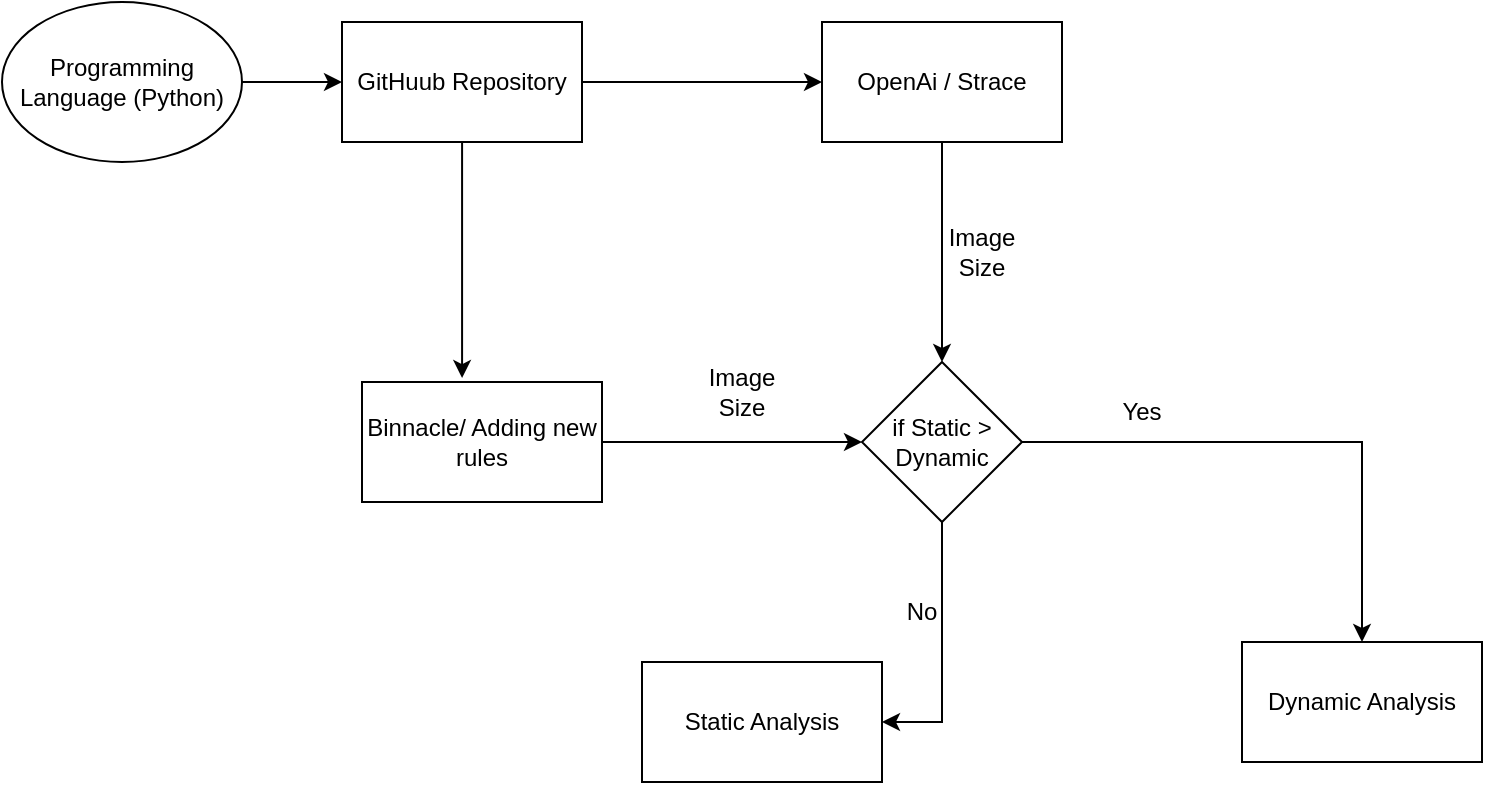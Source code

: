 <mxfile version="28.1.2">
  <diagram name="Page-1" id="kus9nQzloR_43RVJ_Lc3">
    <mxGraphModel dx="1216" dy="779" grid="1" gridSize="10" guides="1" tooltips="1" connect="1" arrows="1" fold="1" page="1" pageScale="1" pageWidth="850" pageHeight="1100" background="light-dark(#FFFFFF,#000000)" math="0" shadow="0">
      <root>
        <mxCell id="0" />
        <mxCell id="1" parent="0" />
        <mxCell id="bjN3-DLkefVtG61BQKds-7" style="edgeStyle=orthogonalEdgeStyle;rounded=0;orthogonalLoop=1;jettySize=auto;html=1;entryX=0;entryY=0.5;entryDx=0;entryDy=0;exitX=1;exitY=0.5;exitDx=0;exitDy=0;" edge="1" parent="1" source="bjN3-DLkefVtG61BQKds-16" target="bjN3-DLkefVtG61BQKds-3">
          <mxGeometry relative="1" as="geometry">
            <mxPoint x="320" y="131" as="sourcePoint" />
          </mxGeometry>
        </mxCell>
        <mxCell id="bjN3-DLkefVtG61BQKds-23" style="edgeStyle=orthogonalEdgeStyle;rounded=0;orthogonalLoop=1;jettySize=auto;html=1;entryX=0;entryY=0.5;entryDx=0;entryDy=0;" edge="1" parent="1" source="bjN3-DLkefVtG61BQKds-2" target="bjN3-DLkefVtG61BQKds-4">
          <mxGeometry relative="1" as="geometry" />
        </mxCell>
        <mxCell id="bjN3-DLkefVtG61BQKds-2" value="Binnacle/ Adding new rules" style="rounded=0;whiteSpace=wrap;html=1;" vertex="1" parent="1">
          <mxGeometry x="210" y="270" width="120" height="60" as="geometry" />
        </mxCell>
        <mxCell id="bjN3-DLkefVtG61BQKds-8" style="edgeStyle=orthogonalEdgeStyle;rounded=0;orthogonalLoop=1;jettySize=auto;html=1;" edge="1" parent="1" source="bjN3-DLkefVtG61BQKds-3" target="bjN3-DLkefVtG61BQKds-4">
          <mxGeometry relative="1" as="geometry" />
        </mxCell>
        <mxCell id="bjN3-DLkefVtG61BQKds-3" value="OpenAi / Strace" style="rounded=0;whiteSpace=wrap;html=1;" vertex="1" parent="1">
          <mxGeometry x="440" y="90" width="120" height="60" as="geometry" />
        </mxCell>
        <mxCell id="bjN3-DLkefVtG61BQKds-10" style="edgeStyle=orthogonalEdgeStyle;rounded=0;orthogonalLoop=1;jettySize=auto;html=1;entryX=0.5;entryY=0;entryDx=0;entryDy=0;exitX=1;exitY=0.5;exitDx=0;exitDy=0;" edge="1" parent="1" source="bjN3-DLkefVtG61BQKds-4">
          <mxGeometry relative="1" as="geometry">
            <mxPoint x="710" y="400" as="targetPoint" />
            <mxPoint x="550" y="250" as="sourcePoint" />
            <Array as="points">
              <mxPoint x="710" y="300" />
            </Array>
          </mxGeometry>
        </mxCell>
        <mxCell id="bjN3-DLkefVtG61BQKds-11" style="edgeStyle=orthogonalEdgeStyle;rounded=0;orthogonalLoop=1;jettySize=auto;html=1;entryX=1;entryY=0.5;entryDx=0;entryDy=0;" edge="1" parent="1" source="bjN3-DLkefVtG61BQKds-4" target="bjN3-DLkefVtG61BQKds-5">
          <mxGeometry relative="1" as="geometry" />
        </mxCell>
        <mxCell id="bjN3-DLkefVtG61BQKds-4" value="if Static &amp;gt; Dynamic" style="rhombus;whiteSpace=wrap;html=1;" vertex="1" parent="1">
          <mxGeometry x="460" y="260" width="80" height="80" as="geometry" />
        </mxCell>
        <mxCell id="bjN3-DLkefVtG61BQKds-5" value="Static Analysis" style="rounded=0;whiteSpace=wrap;html=1;" vertex="1" parent="1">
          <mxGeometry x="350" y="410" width="120" height="60" as="geometry" />
        </mxCell>
        <mxCell id="bjN3-DLkefVtG61BQKds-6" value="Dynamic Analysis" style="rounded=0;whiteSpace=wrap;html=1;" vertex="1" parent="1">
          <mxGeometry x="650" y="400" width="120" height="60" as="geometry" />
        </mxCell>
        <mxCell id="bjN3-DLkefVtG61BQKds-21" style="edgeStyle=orthogonalEdgeStyle;rounded=0;orthogonalLoop=1;jettySize=auto;html=1;entryX=0;entryY=0.5;entryDx=0;entryDy=0;" edge="1" parent="1" source="bjN3-DLkefVtG61BQKds-12" target="bjN3-DLkefVtG61BQKds-16">
          <mxGeometry relative="1" as="geometry" />
        </mxCell>
        <mxCell id="bjN3-DLkefVtG61BQKds-12" value="Programming Language (Python)" style="ellipse;whiteSpace=wrap;html=1;" vertex="1" parent="1">
          <mxGeometry x="30" y="80" width="120" height="80" as="geometry" />
        </mxCell>
        <mxCell id="bjN3-DLkefVtG61BQKds-14" value="Image Size" style="text;html=1;align=center;verticalAlign=middle;whiteSpace=wrap;rounded=0;" vertex="1" parent="1">
          <mxGeometry x="370" y="260" width="60" height="30" as="geometry" />
        </mxCell>
        <mxCell id="bjN3-DLkefVtG61BQKds-15" value="Image Size" style="text;html=1;align=center;verticalAlign=middle;whiteSpace=wrap;rounded=0;" vertex="1" parent="1">
          <mxGeometry x="490" y="190" width="60" height="30" as="geometry" />
        </mxCell>
        <mxCell id="bjN3-DLkefVtG61BQKds-16" value="GitHuub Repository" style="rounded=0;whiteSpace=wrap;html=1;" vertex="1" parent="1">
          <mxGeometry x="200" y="90" width="120" height="60" as="geometry" />
        </mxCell>
        <mxCell id="bjN3-DLkefVtG61BQKds-18" value="No" style="text;html=1;align=center;verticalAlign=middle;whiteSpace=wrap;rounded=0;" vertex="1" parent="1">
          <mxGeometry x="460" y="370" width="60" height="30" as="geometry" />
        </mxCell>
        <mxCell id="bjN3-DLkefVtG61BQKds-19" value="Yes" style="text;html=1;align=center;verticalAlign=middle;whiteSpace=wrap;rounded=0;" vertex="1" parent="1">
          <mxGeometry x="570" y="270" width="60" height="30" as="geometry" />
        </mxCell>
        <mxCell id="bjN3-DLkefVtG61BQKds-22" style="edgeStyle=orthogonalEdgeStyle;rounded=0;orthogonalLoop=1;jettySize=auto;html=1;entryX=0.417;entryY=-0.033;entryDx=0;entryDy=0;entryPerimeter=0;" edge="1" parent="1" source="bjN3-DLkefVtG61BQKds-16" target="bjN3-DLkefVtG61BQKds-2">
          <mxGeometry relative="1" as="geometry">
            <mxPoint x="261" y="220" as="targetPoint" />
          </mxGeometry>
        </mxCell>
      </root>
    </mxGraphModel>
  </diagram>
</mxfile>
